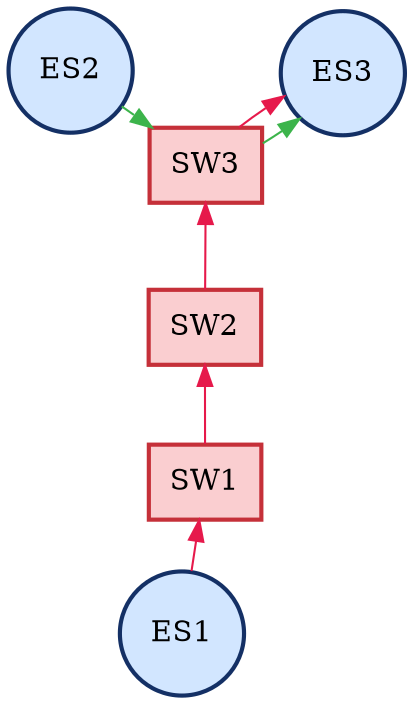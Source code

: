 digraph G {
    forcelabels=true;
    overlap=false;
    layout="neato";
    node [style="filled,bold"];
    node [shape=circle];
    
    /* NODES */
    "ES1" [label=<ES1>; color="#143065"; fillcolor="#d2e6ff"];
    "SW1" [label=<SW1>; color="#c53039"; fillcolor="#faced0"; shape="box"];
    "SW2" [label=<SW2>; color="#c53039"; fillcolor="#faced0"; shape="box"];
    "SW3" [label=<SW3>; color="#c53039"; fillcolor="#faced0"; shape="box"];
    "ES3" [label=<ES3>; color="#143065"; fillcolor="#d2e6ff"];
    "ES2" [label=<ES2>; color="#143065"; fillcolor="#d2e6ff"];
    
    /* EDGES */
    "ES1" -> "SW1" [color="#e6194b"];
    "SW1" -> "SW2" [color="#e6194b"];
    "SW2" -> "SW3" [color="#e6194b"];
    "SW3" -> "ES3" [color="#e6194b"];
    "ES2" -> "SW3" [color="#3cb44b"];
    "SW3" -> "ES3" [color="#3cb44b"];
}
